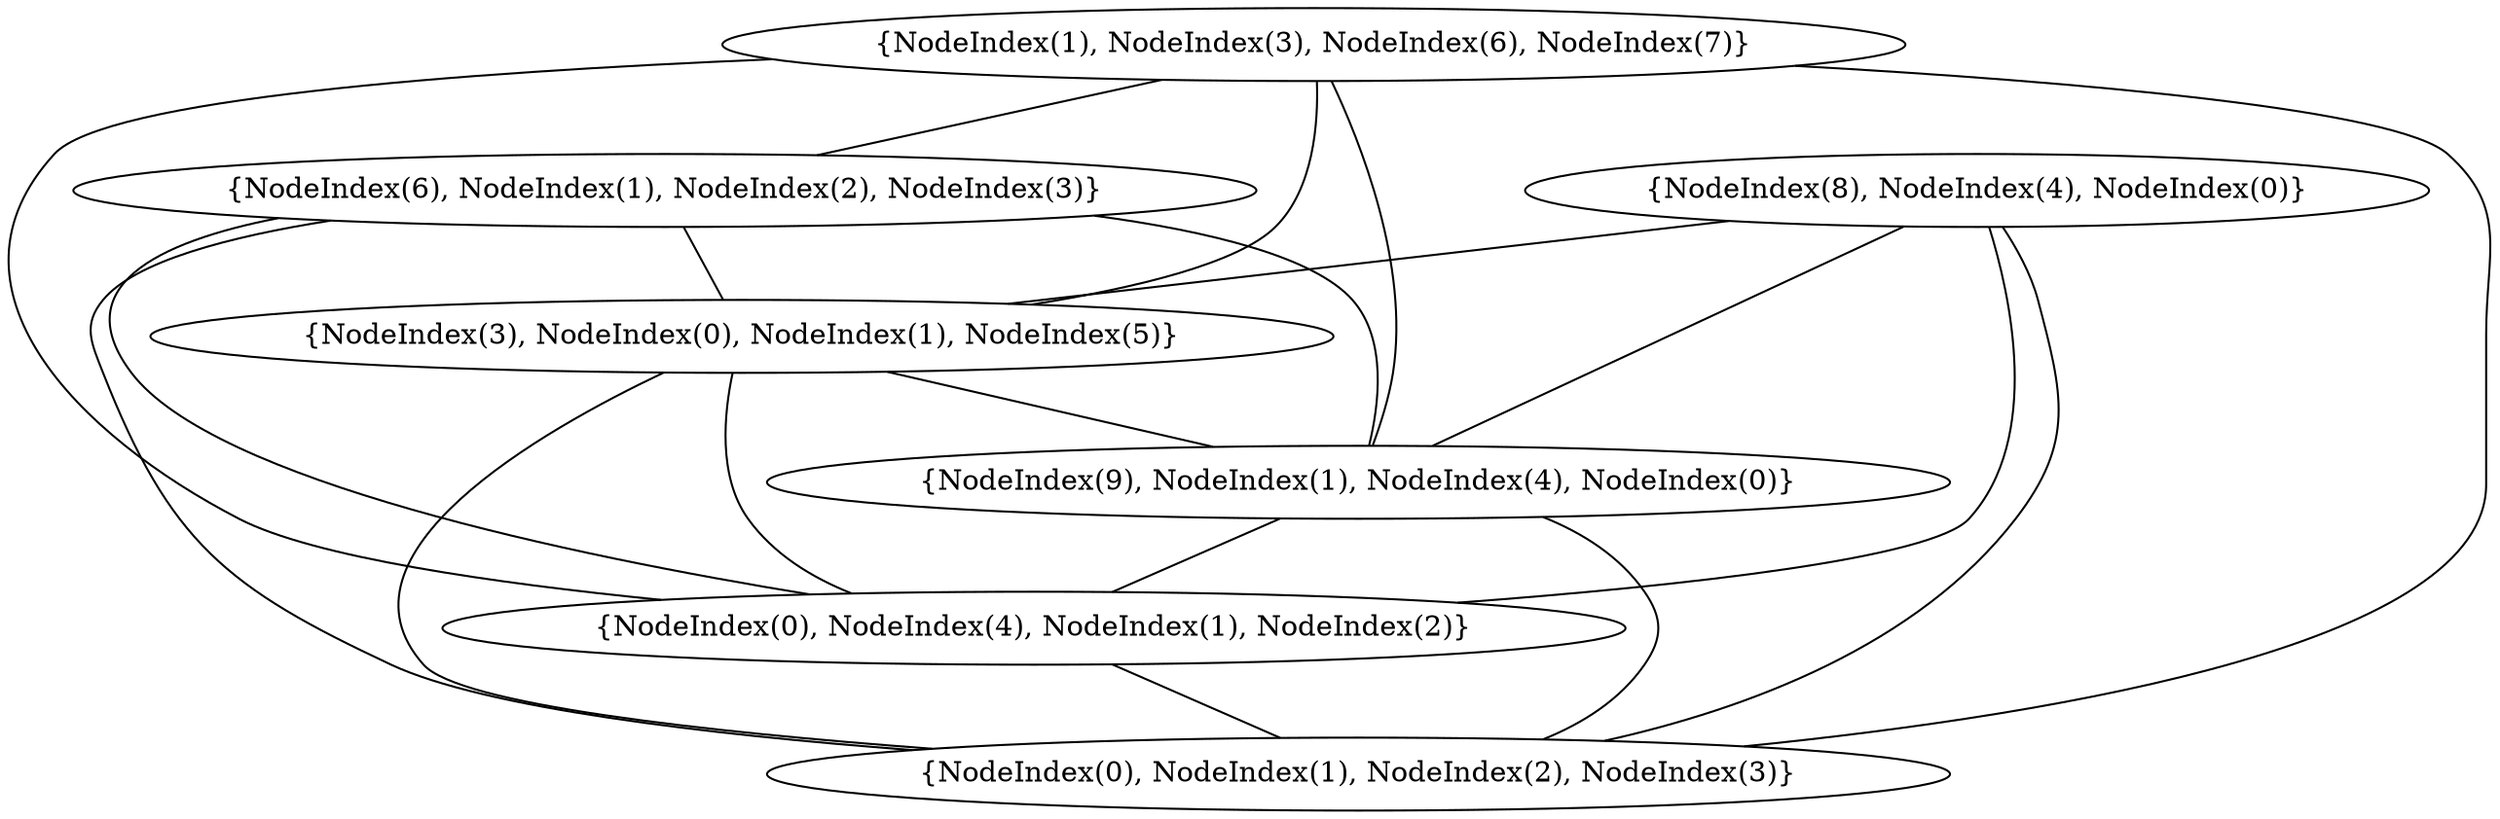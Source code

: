 graph {
    0 [ label = "{NodeIndex(0), NodeIndex(1), NodeIndex(2), NodeIndex(3)}" ]
    1 [ label = "{NodeIndex(0), NodeIndex(4), NodeIndex(1), NodeIndex(2)}" ]
    2 [ label = "{NodeIndex(9), NodeIndex(1), NodeIndex(4), NodeIndex(0)}" ]
    3 [ label = "{NodeIndex(3), NodeIndex(0), NodeIndex(1), NodeIndex(5)}" ]
    4 [ label = "{NodeIndex(6), NodeIndex(1), NodeIndex(2), NodeIndex(3)}" ]
    5 [ label = "{NodeIndex(1), NodeIndex(3), NodeIndex(6), NodeIndex(7)}" ]
    6 [ label = "{NodeIndex(8), NodeIndex(4), NodeIndex(0)}" ]
    1 -- 0 [ ]
    2 -- 0 [ ]
    2 -- 1 [ ]
    3 -- 0 [ ]
    3 -- 1 [ ]
    3 -- 2 [ ]
    4 -- 0 [ ]
    4 -- 1 [ ]
    4 -- 2 [ ]
    4 -- 3 [ ]
    5 -- 0 [ ]
    5 -- 1 [ ]
    5 -- 2 [ ]
    5 -- 3 [ ]
    5 -- 4 [ ]
    6 -- 0 [ ]
    6 -- 1 [ ]
    6 -- 2 [ ]
    6 -- 3 [ ]
}
